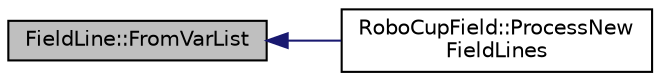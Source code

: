 digraph "FieldLine::FromVarList"
{
 // INTERACTIVE_SVG=YES
  edge [fontname="Helvetica",fontsize="10",labelfontname="Helvetica",labelfontsize="10"];
  node [fontname="Helvetica",fontsize="10",shape=record];
  rankdir="LR";
  Node1 [label="FieldLine::FromVarList",height=0.2,width=0.4,color="black", fillcolor="grey75", style="filled", fontcolor="black"];
  Node1 -> Node2 [dir="back",color="midnightblue",fontsize="10",style="solid",fontname="Helvetica"];
  Node2 [label="RoboCupField::ProcessNew\lFieldLines",height=0.2,width=0.4,color="black", fillcolor="white", style="filled",URL="$d2/d6f/class_robo_cup_field.html#ac083672b835425e21fb31bf4ec744e7d"];
}
